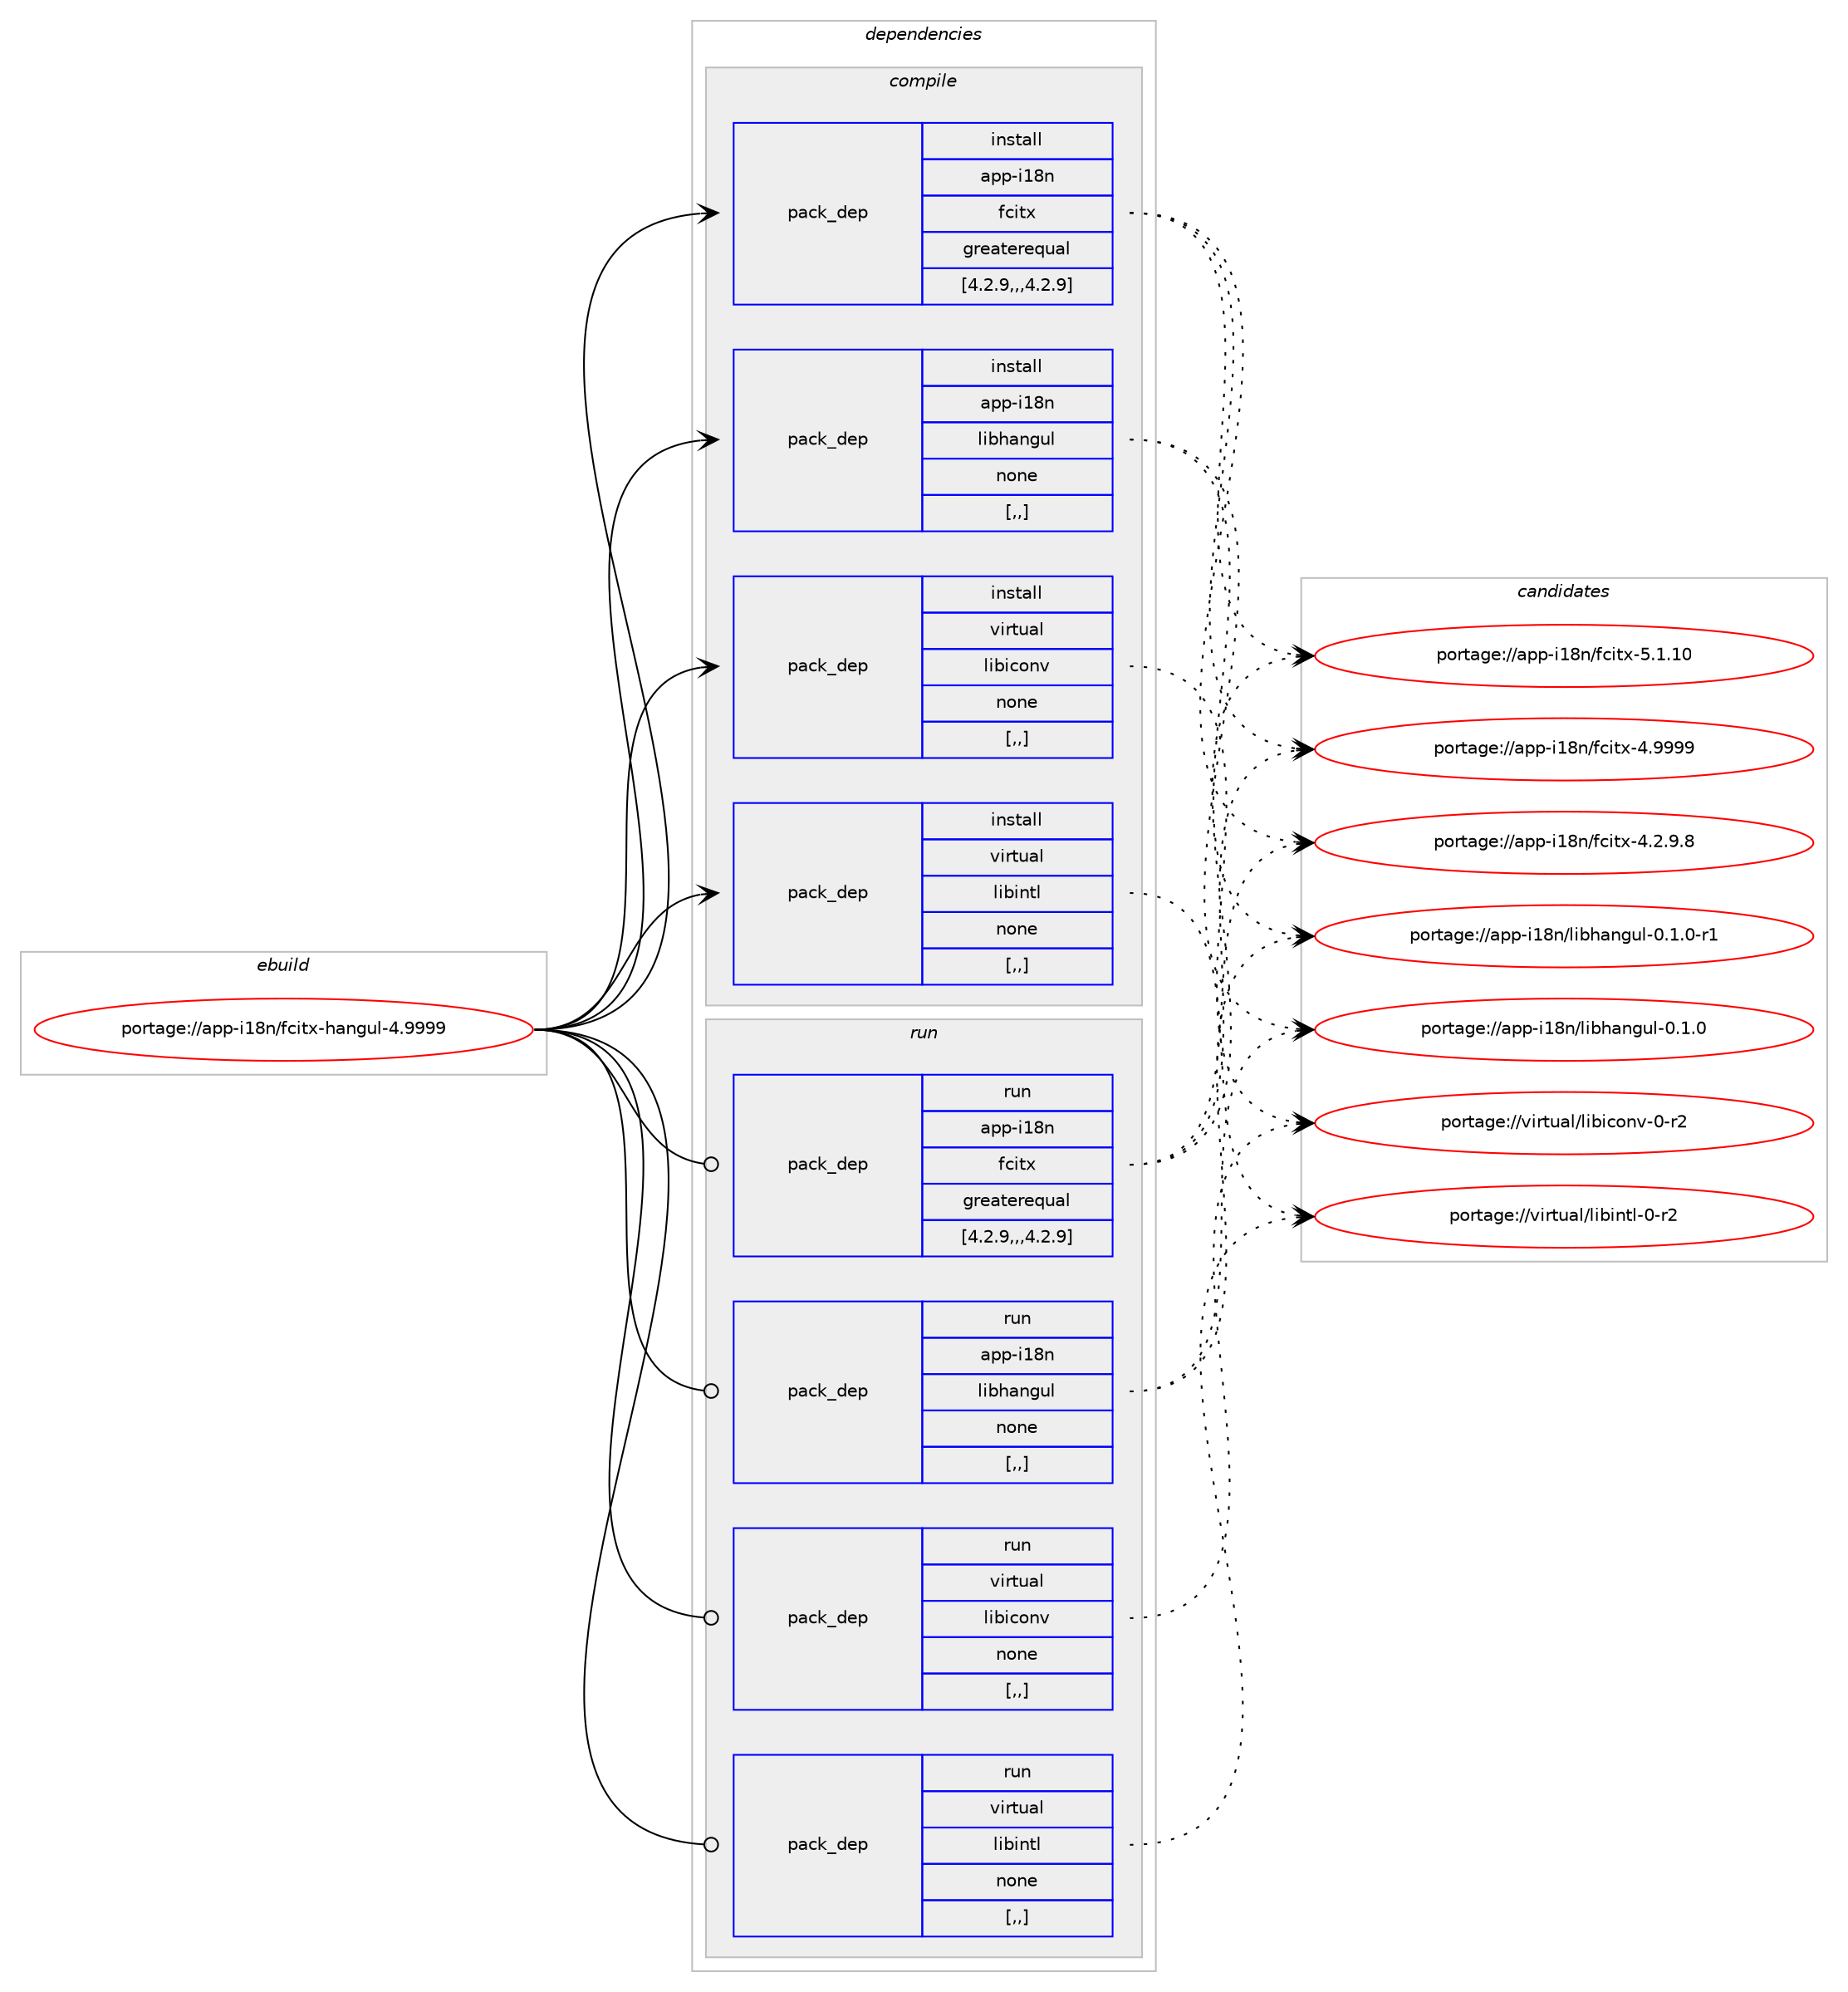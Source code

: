 digraph prolog {

# *************
# Graph options
# *************

newrank=true;
concentrate=true;
compound=true;
graph [rankdir=LR,fontname=Helvetica,fontsize=10,ranksep=1.5];#, ranksep=2.5, nodesep=0.2];
edge  [arrowhead=vee];
node  [fontname=Helvetica,fontsize=10];

# **********
# The ebuild
# **********

subgraph cluster_leftcol {
color=gray;
label=<<i>ebuild</i>>;
id [label="portage://app-i18n/fcitx-hangul-4.9999", color=red, width=4, href="../app-i18n/fcitx-hangul-4.9999.svg"];
}

# ****************
# The dependencies
# ****************

subgraph cluster_midcol {
color=gray;
label=<<i>dependencies</i>>;
subgraph cluster_compile {
fillcolor="#eeeeee";
style=filled;
label=<<i>compile</i>>;
subgraph pack25859 {
dependency37255 [label=<<TABLE BORDER="0" CELLBORDER="1" CELLSPACING="0" CELLPADDING="4" WIDTH="220"><TR><TD ROWSPAN="6" CELLPADDING="30">pack_dep</TD></TR><TR><TD WIDTH="110">install</TD></TR><TR><TD>app-i18n</TD></TR><TR><TD>fcitx</TD></TR><TR><TD>greaterequal</TD></TR><TR><TD>[4.2.9,,,4.2.9]</TD></TR></TABLE>>, shape=none, color=blue];
}
id:e -> dependency37255:w [weight=20,style="solid",arrowhead="vee"];
subgraph pack25860 {
dependency37256 [label=<<TABLE BORDER="0" CELLBORDER="1" CELLSPACING="0" CELLPADDING="4" WIDTH="220"><TR><TD ROWSPAN="6" CELLPADDING="30">pack_dep</TD></TR><TR><TD WIDTH="110">install</TD></TR><TR><TD>app-i18n</TD></TR><TR><TD>libhangul</TD></TR><TR><TD>none</TD></TR><TR><TD>[,,]</TD></TR></TABLE>>, shape=none, color=blue];
}
id:e -> dependency37256:w [weight=20,style="solid",arrowhead="vee"];
subgraph pack25861 {
dependency37257 [label=<<TABLE BORDER="0" CELLBORDER="1" CELLSPACING="0" CELLPADDING="4" WIDTH="220"><TR><TD ROWSPAN="6" CELLPADDING="30">pack_dep</TD></TR><TR><TD WIDTH="110">install</TD></TR><TR><TD>virtual</TD></TR><TR><TD>libiconv</TD></TR><TR><TD>none</TD></TR><TR><TD>[,,]</TD></TR></TABLE>>, shape=none, color=blue];
}
id:e -> dependency37257:w [weight=20,style="solid",arrowhead="vee"];
subgraph pack25862 {
dependency37258 [label=<<TABLE BORDER="0" CELLBORDER="1" CELLSPACING="0" CELLPADDING="4" WIDTH="220"><TR><TD ROWSPAN="6" CELLPADDING="30">pack_dep</TD></TR><TR><TD WIDTH="110">install</TD></TR><TR><TD>virtual</TD></TR><TR><TD>libintl</TD></TR><TR><TD>none</TD></TR><TR><TD>[,,]</TD></TR></TABLE>>, shape=none, color=blue];
}
id:e -> dependency37258:w [weight=20,style="solid",arrowhead="vee"];
}
subgraph cluster_compileandrun {
fillcolor="#eeeeee";
style=filled;
label=<<i>compile and run</i>>;
}
subgraph cluster_run {
fillcolor="#eeeeee";
style=filled;
label=<<i>run</i>>;
subgraph pack25863 {
dependency37259 [label=<<TABLE BORDER="0" CELLBORDER="1" CELLSPACING="0" CELLPADDING="4" WIDTH="220"><TR><TD ROWSPAN="6" CELLPADDING="30">pack_dep</TD></TR><TR><TD WIDTH="110">run</TD></TR><TR><TD>app-i18n</TD></TR><TR><TD>fcitx</TD></TR><TR><TD>greaterequal</TD></TR><TR><TD>[4.2.9,,,4.2.9]</TD></TR></TABLE>>, shape=none, color=blue];
}
id:e -> dependency37259:w [weight=20,style="solid",arrowhead="odot"];
subgraph pack25864 {
dependency37260 [label=<<TABLE BORDER="0" CELLBORDER="1" CELLSPACING="0" CELLPADDING="4" WIDTH="220"><TR><TD ROWSPAN="6" CELLPADDING="30">pack_dep</TD></TR><TR><TD WIDTH="110">run</TD></TR><TR><TD>app-i18n</TD></TR><TR><TD>libhangul</TD></TR><TR><TD>none</TD></TR><TR><TD>[,,]</TD></TR></TABLE>>, shape=none, color=blue];
}
id:e -> dependency37260:w [weight=20,style="solid",arrowhead="odot"];
subgraph pack25865 {
dependency37261 [label=<<TABLE BORDER="0" CELLBORDER="1" CELLSPACING="0" CELLPADDING="4" WIDTH="220"><TR><TD ROWSPAN="6" CELLPADDING="30">pack_dep</TD></TR><TR><TD WIDTH="110">run</TD></TR><TR><TD>virtual</TD></TR><TR><TD>libiconv</TD></TR><TR><TD>none</TD></TR><TR><TD>[,,]</TD></TR></TABLE>>, shape=none, color=blue];
}
id:e -> dependency37261:w [weight=20,style="solid",arrowhead="odot"];
subgraph pack25866 {
dependency37262 [label=<<TABLE BORDER="0" CELLBORDER="1" CELLSPACING="0" CELLPADDING="4" WIDTH="220"><TR><TD ROWSPAN="6" CELLPADDING="30">pack_dep</TD></TR><TR><TD WIDTH="110">run</TD></TR><TR><TD>virtual</TD></TR><TR><TD>libintl</TD></TR><TR><TD>none</TD></TR><TR><TD>[,,]</TD></TR></TABLE>>, shape=none, color=blue];
}
id:e -> dependency37262:w [weight=20,style="solid",arrowhead="odot"];
}
}

# **************
# The candidates
# **************

subgraph cluster_choices {
rank=same;
color=gray;
label=<<i>candidates</i>>;

subgraph choice25859 {
color=black;
nodesep=1;
choice97112112451054956110471029910511612045534649464948 [label="portage://app-i18n/fcitx-5.1.10", color=red, width=4,href="../app-i18n/fcitx-5.1.10.svg"];
choice97112112451054956110471029910511612045524657575757 [label="portage://app-i18n/fcitx-4.9999", color=red, width=4,href="../app-i18n/fcitx-4.9999.svg"];
choice9711211245105495611047102991051161204552465046574656 [label="portage://app-i18n/fcitx-4.2.9.8", color=red, width=4,href="../app-i18n/fcitx-4.2.9.8.svg"];
dependency37255:e -> choice97112112451054956110471029910511612045534649464948:w [style=dotted,weight="100"];
dependency37255:e -> choice97112112451054956110471029910511612045524657575757:w [style=dotted,weight="100"];
dependency37255:e -> choice9711211245105495611047102991051161204552465046574656:w [style=dotted,weight="100"];
}
subgraph choice25860 {
color=black;
nodesep=1;
choice971121124510549561104710810598104971101031171084548464946484511449 [label="portage://app-i18n/libhangul-0.1.0-r1", color=red, width=4,href="../app-i18n/libhangul-0.1.0-r1.svg"];
choice97112112451054956110471081059810497110103117108454846494648 [label="portage://app-i18n/libhangul-0.1.0", color=red, width=4,href="../app-i18n/libhangul-0.1.0.svg"];
dependency37256:e -> choice971121124510549561104710810598104971101031171084548464946484511449:w [style=dotted,weight="100"];
dependency37256:e -> choice97112112451054956110471081059810497110103117108454846494648:w [style=dotted,weight="100"];
}
subgraph choice25861 {
color=black;
nodesep=1;
choice1181051141161179710847108105981059911111011845484511450 [label="portage://virtual/libiconv-0-r2", color=red, width=4,href="../virtual/libiconv-0-r2.svg"];
dependency37257:e -> choice1181051141161179710847108105981059911111011845484511450:w [style=dotted,weight="100"];
}
subgraph choice25862 {
color=black;
nodesep=1;
choice11810511411611797108471081059810511011610845484511450 [label="portage://virtual/libintl-0-r2", color=red, width=4,href="../virtual/libintl-0-r2.svg"];
dependency37258:e -> choice11810511411611797108471081059810511011610845484511450:w [style=dotted,weight="100"];
}
subgraph choice25863 {
color=black;
nodesep=1;
choice97112112451054956110471029910511612045534649464948 [label="portage://app-i18n/fcitx-5.1.10", color=red, width=4,href="../app-i18n/fcitx-5.1.10.svg"];
choice97112112451054956110471029910511612045524657575757 [label="portage://app-i18n/fcitx-4.9999", color=red, width=4,href="../app-i18n/fcitx-4.9999.svg"];
choice9711211245105495611047102991051161204552465046574656 [label="portage://app-i18n/fcitx-4.2.9.8", color=red, width=4,href="../app-i18n/fcitx-4.2.9.8.svg"];
dependency37259:e -> choice97112112451054956110471029910511612045534649464948:w [style=dotted,weight="100"];
dependency37259:e -> choice97112112451054956110471029910511612045524657575757:w [style=dotted,weight="100"];
dependency37259:e -> choice9711211245105495611047102991051161204552465046574656:w [style=dotted,weight="100"];
}
subgraph choice25864 {
color=black;
nodesep=1;
choice971121124510549561104710810598104971101031171084548464946484511449 [label="portage://app-i18n/libhangul-0.1.0-r1", color=red, width=4,href="../app-i18n/libhangul-0.1.0-r1.svg"];
choice97112112451054956110471081059810497110103117108454846494648 [label="portage://app-i18n/libhangul-0.1.0", color=red, width=4,href="../app-i18n/libhangul-0.1.0.svg"];
dependency37260:e -> choice971121124510549561104710810598104971101031171084548464946484511449:w [style=dotted,weight="100"];
dependency37260:e -> choice97112112451054956110471081059810497110103117108454846494648:w [style=dotted,weight="100"];
}
subgraph choice25865 {
color=black;
nodesep=1;
choice1181051141161179710847108105981059911111011845484511450 [label="portage://virtual/libiconv-0-r2", color=red, width=4,href="../virtual/libiconv-0-r2.svg"];
dependency37261:e -> choice1181051141161179710847108105981059911111011845484511450:w [style=dotted,weight="100"];
}
subgraph choice25866 {
color=black;
nodesep=1;
choice11810511411611797108471081059810511011610845484511450 [label="portage://virtual/libintl-0-r2", color=red, width=4,href="../virtual/libintl-0-r2.svg"];
dependency37262:e -> choice11810511411611797108471081059810511011610845484511450:w [style=dotted,weight="100"];
}
}

}
